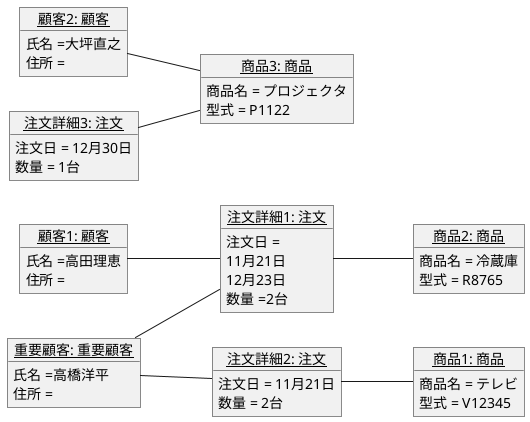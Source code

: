 @startuml

left to right direction
object "<u>顧客1: 顧客</u>" as u1 {
氏名 =高田理恵
住所 = 
}
object "<u>顧客2: 顧客</u>" as u2 {
氏名 =大坪直之
住所 = 

}
object "<u>重要顧客: 重要顧客</u>" as u3 {
氏名 =高橋洋平
住所 = 
}

object "<u>注文詳細1: 注文</u>" as t1 {
注文日 =
11月21日
12月23日 
数量 =2台
}
object "<u>注文詳細2: 注文</u>" as t2 {
注文日 = 11月21日
数量 = 2台

}
object "<u>注文詳細3: 注文</u>" as t3 {
注文日 = 12月30日 
数量 = 1台

}

object "<u>商品1: 商品</u>" as g1 {
商品名 = テレビ
型式 = V12345
}
object "<u>商品2: 商品</u>" as g2 {
商品名 = 冷蔵庫
型式 = R8765
}
object "<u>商品3: 商品</u>" as g3 {
商品名 = プロジェクタ
型式 = P1122
}
u3 -- t1
u3 -- t2
t1 -- g2
t2 -- g1
t3 -- g3
u2 -- g3
u1 -- t1
@enduml
